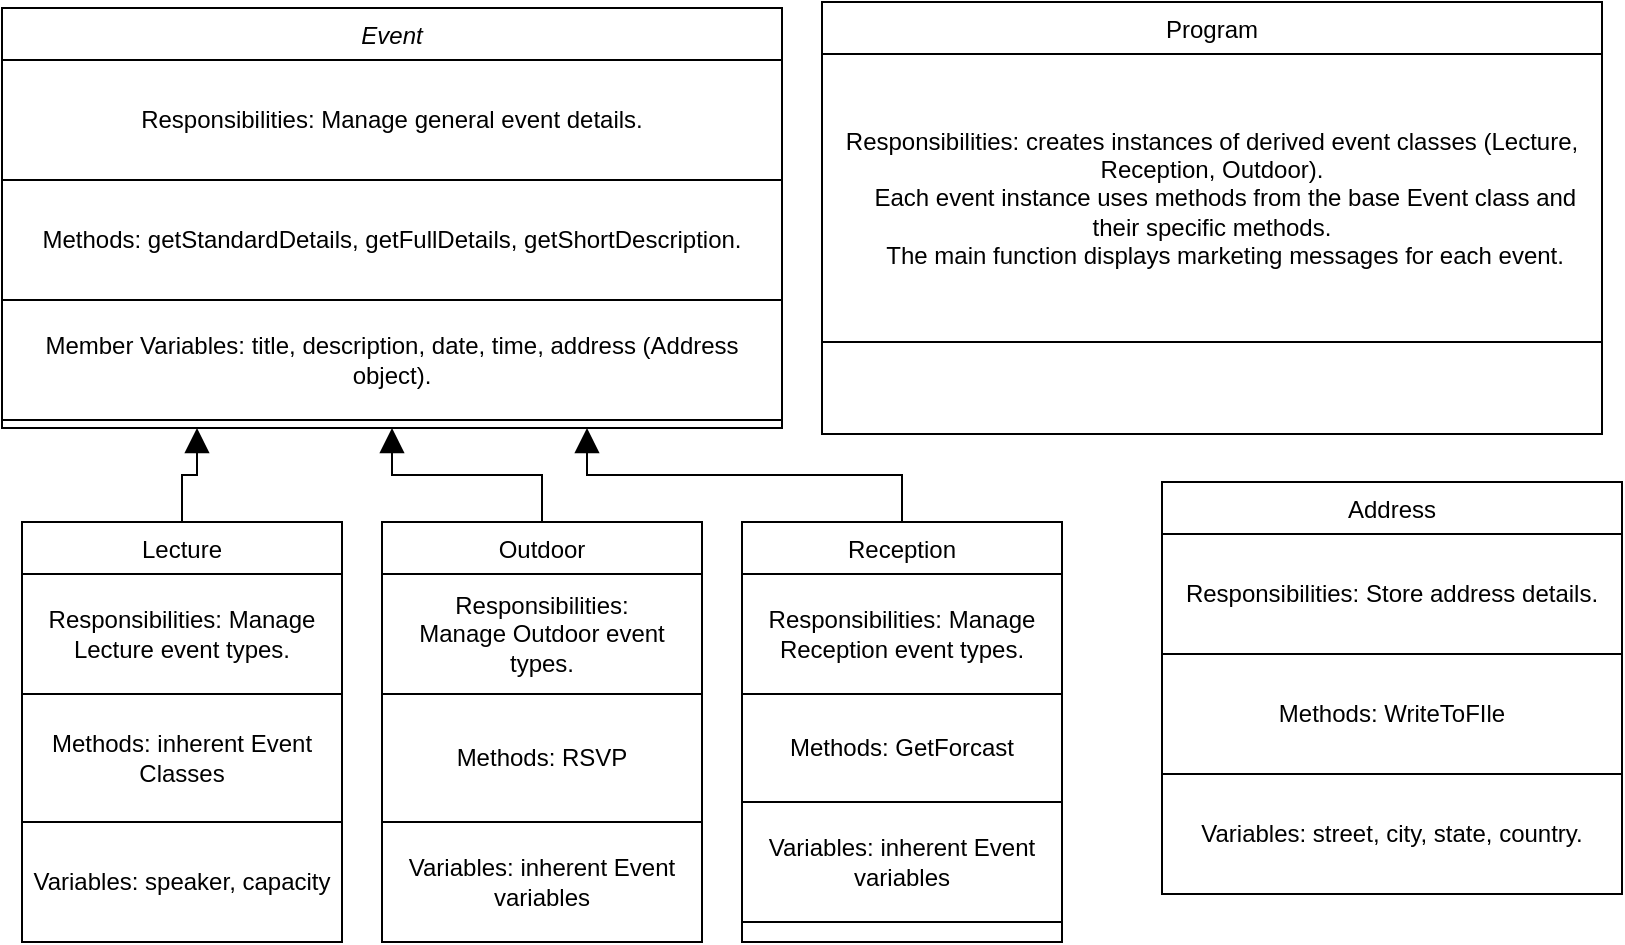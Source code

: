 <mxfile version="22.1.2" type="device">
  <diagram id="C5RBs43oDa-KdzZeNtuy" name="Page-1">
    <mxGraphModel dx="1434" dy="836" grid="1" gridSize="10" guides="1" tooltips="1" connect="1" arrows="1" fold="1" page="1" pageScale="1" pageWidth="827" pageHeight="1169" math="0" shadow="0">
      <root>
        <mxCell id="WIyWlLk6GJQsqaUBKTNV-0" />
        <mxCell id="WIyWlLk6GJQsqaUBKTNV-1" parent="WIyWlLk6GJQsqaUBKTNV-0" />
        <mxCell id="zkfFHV4jXpPFQw0GAbJ--0" value="Event" style="swimlane;fontStyle=2;align=center;verticalAlign=top;childLayout=stackLayout;horizontal=1;startSize=26;horizontalStack=0;resizeParent=1;resizeLast=0;collapsible=1;marginBottom=0;rounded=0;shadow=0;strokeWidth=1;" parent="WIyWlLk6GJQsqaUBKTNV-1" vertex="1">
          <mxGeometry x="10" y="33" width="390" height="210" as="geometry">
            <mxRectangle x="230" y="140" width="160" height="26" as="alternateBounds" />
          </mxGeometry>
        </mxCell>
        <mxCell id="xE-fL1ADkK_QcBk2O9oQ-3" value="Responsibilities: Manage general event details." style="whiteSpace=wrap;html=1;" vertex="1" parent="zkfFHV4jXpPFQw0GAbJ--0">
          <mxGeometry y="26" width="390" height="60" as="geometry" />
        </mxCell>
        <mxCell id="xE-fL1ADkK_QcBk2O9oQ-4" value="Methods: getStandardDetails, getFullDetails, getShortDescription." style="whiteSpace=wrap;html=1;" vertex="1" parent="zkfFHV4jXpPFQw0GAbJ--0">
          <mxGeometry y="86" width="390" height="60" as="geometry" />
        </mxCell>
        <mxCell id="xE-fL1ADkK_QcBk2O9oQ-5" value="Member Variables: title, description, date, time, address (Address object)." style="whiteSpace=wrap;html=1;" vertex="1" parent="zkfFHV4jXpPFQw0GAbJ--0">
          <mxGeometry y="146" width="390" height="60" as="geometry" />
        </mxCell>
        <mxCell id="Cqdy1bNukQ9OVtizLtk0-6" style="edgeStyle=orthogonalEdgeStyle;rounded=0;orthogonalLoop=1;jettySize=auto;html=1;exitX=0.5;exitY=0;exitDx=0;exitDy=0;entryX=0.25;entryY=1;entryDx=0;entryDy=0;endArrow=block;endFill=1;endSize=10;" parent="WIyWlLk6GJQsqaUBKTNV-1" source="zkfFHV4jXpPFQw0GAbJ--6" target="zkfFHV4jXpPFQw0GAbJ--0" edge="1">
          <mxGeometry relative="1" as="geometry" />
        </mxCell>
        <mxCell id="zkfFHV4jXpPFQw0GAbJ--6" value="Lecture" style="swimlane;fontStyle=0;align=center;verticalAlign=top;childLayout=stackLayout;horizontal=1;startSize=26;horizontalStack=0;resizeParent=1;resizeLast=0;collapsible=1;marginBottom=0;rounded=0;shadow=0;strokeWidth=1;" parent="WIyWlLk6GJQsqaUBKTNV-1" vertex="1">
          <mxGeometry x="20" y="290" width="160" height="210" as="geometry">
            <mxRectangle x="130" y="380" width="160" height="26" as="alternateBounds" />
          </mxGeometry>
        </mxCell>
        <mxCell id="Cqdy1bNukQ9OVtizLtk0-1" value="Responsibilities: Manage Lecture event types." style="whiteSpace=wrap;html=1;" parent="zkfFHV4jXpPFQw0GAbJ--6" vertex="1">
          <mxGeometry y="26" width="160" height="60" as="geometry" />
        </mxCell>
        <mxCell id="Cqdy1bNukQ9OVtizLtk0-9" value="Methods: inherent Event Classes" style="whiteSpace=wrap;html=1;" parent="zkfFHV4jXpPFQw0GAbJ--6" vertex="1">
          <mxGeometry y="86" width="160" height="64" as="geometry" />
        </mxCell>
        <mxCell id="xE-fL1ADkK_QcBk2O9oQ-0" value="Variables:&amp;nbsp;speaker,&amp;nbsp;capacity" style="whiteSpace=wrap;html=1;" vertex="1" parent="zkfFHV4jXpPFQw0GAbJ--6">
          <mxGeometry y="150" width="160" height="60" as="geometry" />
        </mxCell>
        <mxCell id="zkfFHV4jXpPFQw0GAbJ--13" value="Address" style="swimlane;fontStyle=0;align=center;verticalAlign=top;childLayout=stackLayout;horizontal=1;startSize=26;horizontalStack=0;resizeParent=1;resizeLast=0;collapsible=1;marginBottom=0;rounded=0;shadow=0;strokeWidth=1;" parent="WIyWlLk6GJQsqaUBKTNV-1" vertex="1">
          <mxGeometry x="590" y="270" width="230" height="206" as="geometry">
            <mxRectangle x="340" y="380" width="170" height="26" as="alternateBounds" />
          </mxGeometry>
        </mxCell>
        <mxCell id="xE-fL1ADkK_QcBk2O9oQ-6" value="Responsibilities: Store address details." style="whiteSpace=wrap;html=1;" vertex="1" parent="zkfFHV4jXpPFQw0GAbJ--13">
          <mxGeometry y="26" width="230" height="60" as="geometry" />
        </mxCell>
        <mxCell id="xE-fL1ADkK_QcBk2O9oQ-7" value="Methods: WriteToFIle" style="whiteSpace=wrap;html=1;" vertex="1" parent="zkfFHV4jXpPFQw0GAbJ--13">
          <mxGeometry y="86" width="230" height="60" as="geometry" />
        </mxCell>
        <mxCell id="xE-fL1ADkK_QcBk2O9oQ-9" value="Variables: street, city, state, country." style="whiteSpace=wrap;html=1;" vertex="1" parent="zkfFHV4jXpPFQw0GAbJ--13">
          <mxGeometry y="146" width="230" height="60" as="geometry" />
        </mxCell>
        <mxCell id="zkfFHV4jXpPFQw0GAbJ--17" value="Program" style="swimlane;fontStyle=0;align=center;verticalAlign=top;childLayout=stackLayout;horizontal=1;startSize=26;horizontalStack=0;resizeParent=1;resizeLast=0;collapsible=1;marginBottom=0;rounded=0;shadow=0;strokeWidth=1;" parent="WIyWlLk6GJQsqaUBKTNV-1" vertex="1">
          <mxGeometry x="420" y="30" width="390" height="216" as="geometry">
            <mxRectangle x="550" y="140" width="160" height="26" as="alternateBounds" />
          </mxGeometry>
        </mxCell>
        <mxCell id="xE-fL1ADkK_QcBk2O9oQ-10" value="&lt;div&gt;Responsibilities: creates instances of derived event classes (Lecture, Reception, Outdoor).&lt;/div&gt;&lt;div&gt;&amp;nbsp; &amp;nbsp; Each event instance uses methods from the base Event class and their specific methods.&lt;/div&gt;&lt;div&gt;&amp;nbsp; &amp;nbsp; The main function displays marketing messages for each event.&lt;/div&gt;" style="whiteSpace=wrap;html=1;" vertex="1" parent="zkfFHV4jXpPFQw0GAbJ--17">
          <mxGeometry y="26" width="390" height="144" as="geometry" />
        </mxCell>
        <mxCell id="Cqdy1bNukQ9OVtizLtk0-7" style="edgeStyle=orthogonalEdgeStyle;rounded=0;orthogonalLoop=1;jettySize=auto;html=1;exitX=0.5;exitY=0;exitDx=0;exitDy=0;entryX=0.5;entryY=1;entryDx=0;entryDy=0;endArrow=block;endFill=1;endSize=10;" parent="WIyWlLk6GJQsqaUBKTNV-1" source="Cqdy1bNukQ9OVtizLtk0-2" target="zkfFHV4jXpPFQw0GAbJ--0" edge="1">
          <mxGeometry relative="1" as="geometry" />
        </mxCell>
        <mxCell id="Cqdy1bNukQ9OVtizLtk0-2" value="Outdoor" style="swimlane;fontStyle=0;align=center;verticalAlign=top;childLayout=stackLayout;horizontal=1;startSize=26;horizontalStack=0;resizeParent=1;resizeLast=0;collapsible=1;marginBottom=0;rounded=0;shadow=0;strokeWidth=1;" parent="WIyWlLk6GJQsqaUBKTNV-1" vertex="1">
          <mxGeometry x="200" y="290" width="160" height="210" as="geometry">
            <mxRectangle x="130" y="380" width="160" height="26" as="alternateBounds" />
          </mxGeometry>
        </mxCell>
        <mxCell id="Cqdy1bNukQ9OVtizLtk0-3" value="Responsibilities: Manage&amp;nbsp;Outdoor event types." style="whiteSpace=wrap;html=1;" parent="Cqdy1bNukQ9OVtizLtk0-2" vertex="1">
          <mxGeometry y="26" width="160" height="60" as="geometry" />
        </mxCell>
        <mxCell id="Cqdy1bNukQ9OVtizLtk0-10" value="Methods:&amp;nbsp;RSVP" style="whiteSpace=wrap;html=1;" parent="Cqdy1bNukQ9OVtizLtk0-2" vertex="1">
          <mxGeometry y="86" width="160" height="64" as="geometry" />
        </mxCell>
        <mxCell id="xE-fL1ADkK_QcBk2O9oQ-11" value="Variables: inherent Event variables" style="whiteSpace=wrap;html=1;" vertex="1" parent="Cqdy1bNukQ9OVtizLtk0-2">
          <mxGeometry y="150" width="160" height="60" as="geometry" />
        </mxCell>
        <mxCell id="Cqdy1bNukQ9OVtizLtk0-8" style="edgeStyle=orthogonalEdgeStyle;rounded=0;orthogonalLoop=1;jettySize=auto;html=1;exitX=0.5;exitY=0;exitDx=0;exitDy=0;entryX=0.75;entryY=1;entryDx=0;entryDy=0;strokeWidth=1;endArrow=block;endFill=1;endSize=10;" parent="WIyWlLk6GJQsqaUBKTNV-1" source="Cqdy1bNukQ9OVtizLtk0-4" target="zkfFHV4jXpPFQw0GAbJ--0" edge="1">
          <mxGeometry relative="1" as="geometry" />
        </mxCell>
        <mxCell id="Cqdy1bNukQ9OVtizLtk0-4" value="Reception" style="swimlane;fontStyle=0;align=center;verticalAlign=top;childLayout=stackLayout;horizontal=1;startSize=26;horizontalStack=0;resizeParent=1;resizeLast=0;collapsible=1;marginBottom=0;rounded=0;shadow=0;strokeWidth=1;" parent="WIyWlLk6GJQsqaUBKTNV-1" vertex="1">
          <mxGeometry x="380" y="290" width="160" height="210" as="geometry">
            <mxRectangle x="130" y="380" width="160" height="26" as="alternateBounds" />
          </mxGeometry>
        </mxCell>
        <mxCell id="Cqdy1bNukQ9OVtizLtk0-5" value="Responsibilities: Manage Reception event types." style="whiteSpace=wrap;html=1;" parent="Cqdy1bNukQ9OVtizLtk0-4" vertex="1">
          <mxGeometry y="26" width="160" height="60" as="geometry" />
        </mxCell>
        <mxCell id="Cqdy1bNukQ9OVtizLtk0-11" value="Methods: GetForcast" style="whiteSpace=wrap;html=1;" parent="Cqdy1bNukQ9OVtizLtk0-4" vertex="1">
          <mxGeometry y="86" width="160" height="54" as="geometry" />
        </mxCell>
        <mxCell id="xE-fL1ADkK_QcBk2O9oQ-12" value="Variables:&amp;nbsp;inherent Event variables" style="whiteSpace=wrap;html=1;" vertex="1" parent="Cqdy1bNukQ9OVtizLtk0-4">
          <mxGeometry y="140" width="160" height="60" as="geometry" />
        </mxCell>
      </root>
    </mxGraphModel>
  </diagram>
</mxfile>
